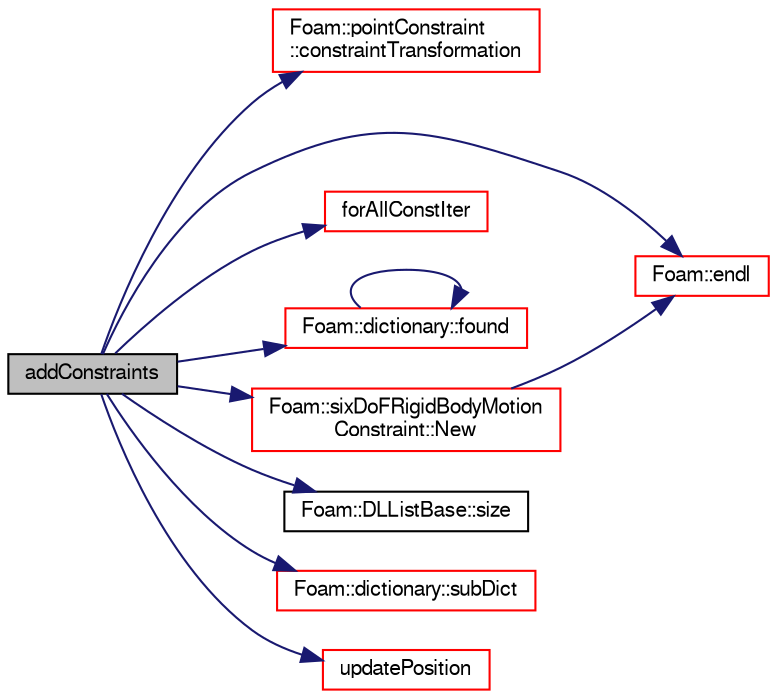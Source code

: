 digraph "addConstraints"
{
  bgcolor="transparent";
  edge [fontname="FreeSans",fontsize="10",labelfontname="FreeSans",labelfontsize="10"];
  node [fontname="FreeSans",fontsize="10",shape=record];
  rankdir="LR";
  Node1175 [label="addConstraints",height=0.2,width=0.4,color="black", fillcolor="grey75", style="filled", fontcolor="black"];
  Node1175 -> Node1176 [color="midnightblue",fontsize="10",style="solid",fontname="FreeSans"];
  Node1176 [label="Foam::pointConstraint\l::constraintTransformation",height=0.2,width=0.4,color="red",URL="$a26642.html#a66fcbb2da13f65be03c6ff60e90dc983",tooltip="Return the accumulated constraint transformation tensor. "];
  Node1175 -> Node1183 [color="midnightblue",fontsize="10",style="solid",fontname="FreeSans"];
  Node1183 [label="Foam::endl",height=0.2,width=0.4,color="red",URL="$a21124.html#a2db8fe02a0d3909e9351bb4275b23ce4",tooltip="Add newline and flush stream. "];
  Node1175 -> Node1185 [color="midnightblue",fontsize="10",style="solid",fontname="FreeSans"];
  Node1185 [label="forAllConstIter",height=0.2,width=0.4,color="red",URL="$a38141.html#ae21e2836509b0fa7f7cedf6493b11b09"];
  Node1175 -> Node1236 [color="midnightblue",fontsize="10",style="solid",fontname="FreeSans"];
  Node1236 [label="Foam::dictionary::found",height=0.2,width=0.4,color="red",URL="$a26014.html#adcd3d5d43253006ef145e56b43025d28",tooltip="Search dictionary for given keyword. "];
  Node1236 -> Node1236 [color="midnightblue",fontsize="10",style="solid",fontname="FreeSans"];
  Node1175 -> Node1482 [color="midnightblue",fontsize="10",style="solid",fontname="FreeSans"];
  Node1482 [label="Foam::sixDoFRigidBodyMotion\lConstraint::New",height=0.2,width=0.4,color="red",URL="$a29498.html#ab01898e48552cc23e59a4264fb4496b1",tooltip="Select constructed from the sDoFRBMCDict dictionary and Time. "];
  Node1482 -> Node1183 [color="midnightblue",fontsize="10",style="solid",fontname="FreeSans"];
  Node1175 -> Node1243 [color="midnightblue",fontsize="10",style="solid",fontname="FreeSans"];
  Node1243 [label="Foam::DLListBase::size",height=0.2,width=0.4,color="black",URL="$a25806.html#a47b3bf30da1eb3ab8076b5fbe00e0494",tooltip="Return number of elements in list. "];
  Node1175 -> Node1408 [color="midnightblue",fontsize="10",style="solid",fontname="FreeSans"];
  Node1408 [label="Foam::dictionary::subDict",height=0.2,width=0.4,color="red",URL="$a26014.html#aaa26b5f2da6aff5a6a59af5407f1bf59",tooltip="Find and return a sub-dictionary. "];
  Node1175 -> Node1483 [color="midnightblue",fontsize="10",style="solid",fontname="FreeSans"];
  Node1483 [label="updatePosition",height=0.2,width=0.4,color="red",URL="$a29530.html#a566a8e50dd66f7359a4fe8010cf29e23",tooltip="First leapfrog velocity adjust and motion part, required. "];
}
